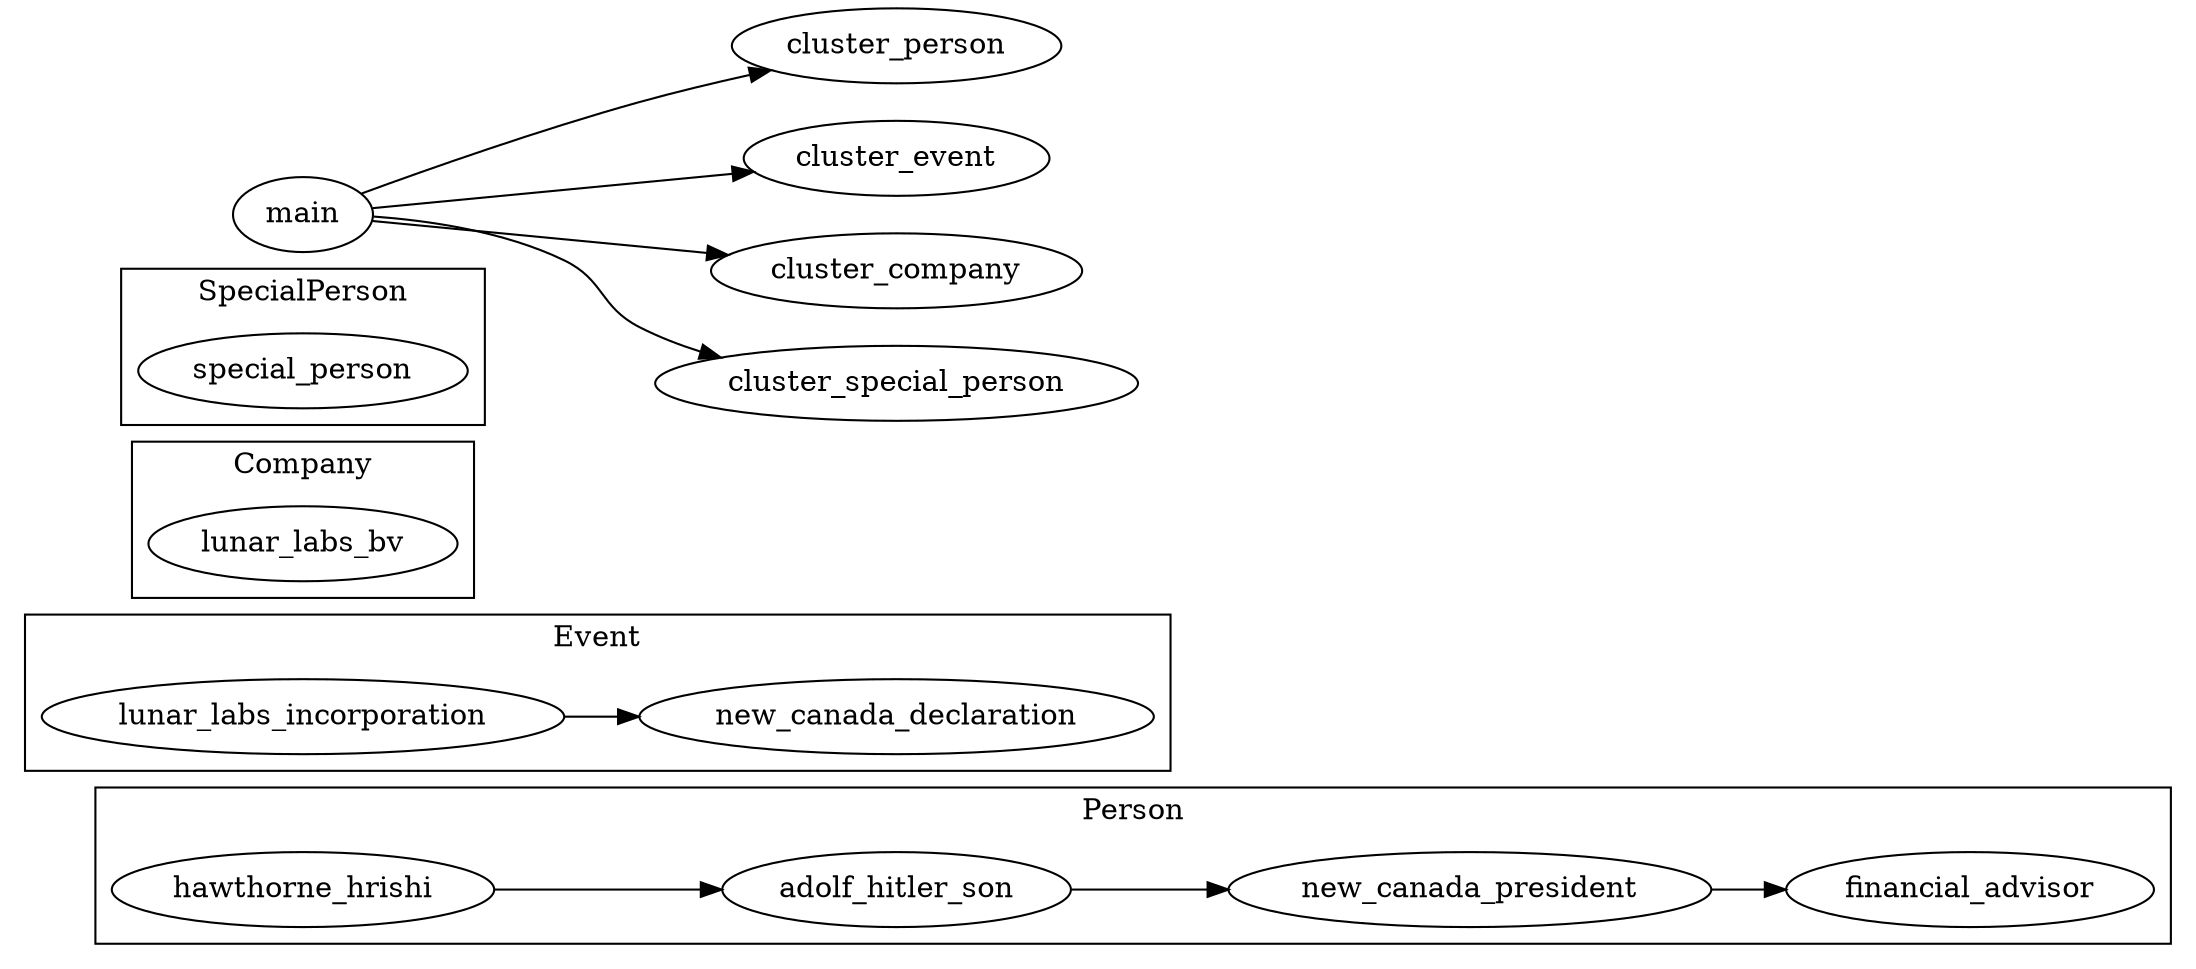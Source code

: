 digraph G {
    rankdir=LR;

    subgraph cluster_person {
        label="Person"
        hawthorne_hrishi -> adolf_hitler_son -> new_canada_president -> financial_advisor;
    }

    subgraph cluster_event {
        label="Event"
        lunar_labs_incorporation -> new_canada_declaration;
    }

    subgraph cluster_company {
        label="Company"
        lunar_labs_bv;
    }

    subgraph cluster_special_person {
        label="SpecialPerson"
        special_person;
    }

    main -> cluster_person;
    main -> cluster_event;
    main -> cluster_company;
    main -> cluster_special_person;
}
